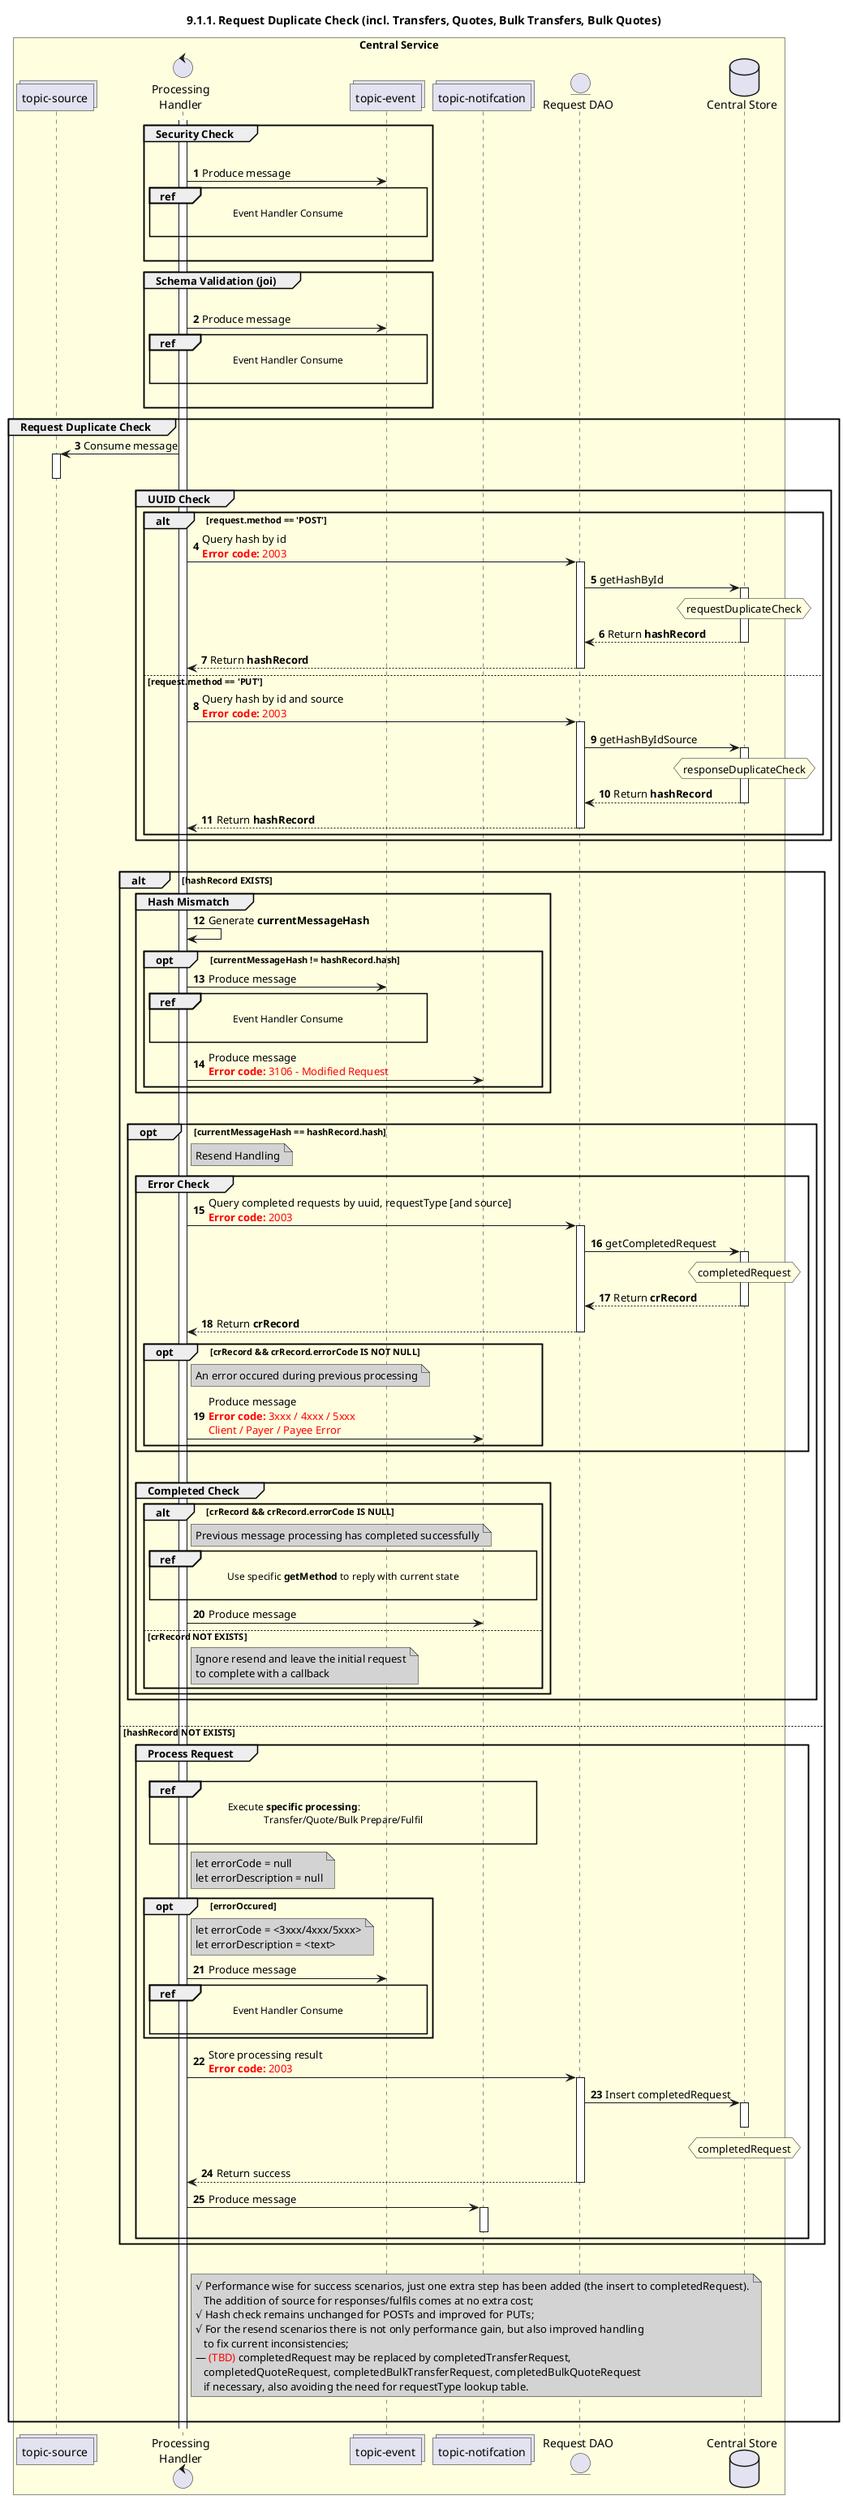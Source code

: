 /'*****
 License
 --------------
 Copyright © 2017 Bill & Melinda Gates Foundation
 The Mojaloop files are made available by the Bill & Melinda Gates Foundation under the Apache License, Version 2.0 (the "License") and you may not use these files except in compliance with the License. You may obtain a copy of the License at
 http://www.apache.org/licenses/LICENSE-2.0
 Unless required by applicable law or agreed to in writing, the Mojaloop files are distributed on an "AS IS" BASIS, WITHOUT WARRANTIES OR CONDITIONS OF ANY KIND, either express or implied. See the License for the specific language governing permissions and limitations under the License.
 Contributors
 --------------
 This is the official list of the Mojaloop project contributors for this file.
 Names of the original copyright holders (individuals or organizations)
 should be listed with a '*' in the first column. People who have
 contributed from an organization can be listed under the organization
 that actually holds the copyright for their contributions (see the
 Gates Foundation organization for an example). Those individuals should have
 their names indented and be marked with a '-'. Email address can be added
 optionally within square brackets <email>.
 * Gates Foundation
 - Name Surname <name.surname@gatesfoundation.com>

 * Georgi Georgiev <georgi.georgiev@modusbox.com>
 --------------
 ******'/

@startuml
' declate title
title 9.1.1. Request Duplicate Check (incl. Transfers, Quotes, Bulk Transfers, Bulk Quotes)

autonumber

' Actor Keys:
'   boundary - APIs/Interfaces, etc
'   collections - Kafka Topics
'   control - Kafka Consumers
'   entity - Database Access Objects
'   database - Database Persistance Store

' declare actors
collections "topic-source" as TOPIC_SOURCE
control "Processing\nHandler" as HANDLER
collections "topic-event" as TOPIC_EVENTS
collections "topic-notifcation" as TOPIC_NOTIFICATION
entity "Request DAO" as DAO
database "Central Store" as DB

box "Central Service" #LightYellow
    participant TOPIC_SOURCE
    participant HANDLER
    participant TOPIC_EVENTS
    participant TOPIC_NOTIFICATION
    participant DAO
    participant DB
end box

' start flow
group Security Check
    |||
    HANDLER -> TOPIC_EVENTS: Produce message
    ref over HANDLER, TOPIC_EVENTS: Event Handler Consume\n
    |||
end

group Schema Validation (joi)
    |||
    HANDLER -> TOPIC_EVENTS: Produce message
    ref over HANDLER, TOPIC_EVENTS: Event Handler Consume\n
    |||
end

activate HANDLER
group Request Duplicate Check
    TOPIC_SOURCE <- HANDLER: Consume message
    activate TOPIC_SOURCE
    deactivate TOPIC_SOURCE

    group UUID Check
        alt request.method == 'POST'
            HANDLER -> DAO: Query hash by id\n<color #red><b>Error code:</b> 2003</color>
            activate DAO
            DAO -> DB: getHashById
            hnote over DB #lightyellow
                requestDuplicateCheck
            end note
            activate DB
            DB --> DAO: Return **hashRecord**
            deactivate DB
            DAO --> HANDLER: Return **hashRecord**
            deactivate DAO
        else request.method == 'PUT'
            HANDLER -> DAO: Query hash by id and source\n<color #red><b>Error code:</b> 2003</color>
            activate DAO
            DAO -> DB: getHashByIdSource
            hnote over DB #lightyellow
                responseDuplicateCheck
            end note
            activate DB
            DB --> DAO: Return **hashRecord**
            deactivate DB
            DAO --> HANDLER: Return **hashRecord**
            deactivate DAO
        end
    end
    |||
    alt hashRecord EXISTS
        group Hash Mismatch
            HANDLER -> HANDLER: Generate **currentMessageHash**
            opt currentMessageHash != hashRecord.hash
                HANDLER -> TOPIC_EVENTS: Produce message
                ref over HANDLER, TOPIC_EVENTS: Event Handler Consume\n
                HANDLER -> TOPIC_NOTIFICATION: Produce message\n<color #red><b>Error code:</b> 3106 - Modified Request</color>
            end
        end
        |||

        opt currentMessageHash == hashRecord.hash
            note right of HANDLER #lightgrey
                Resend Handling
            end note

            group Error Check
                HANDLER -> DAO: Query completed requests by uuid, requestType [and source]\n<color #red><b>Error code:</b> 2003</color>
                activate DAO
                DAO -> DB: getCompletedRequest
                hnote over DB #lightyellow
                    completedRequest
                end note
                activate DB
                DB --> DAO: Return **crRecord**
                deactivate DB
                DAO --> HANDLER: Return **crRecord**
                deactivate DAO

                opt crRecord && crRecord.errorCode IS NOT NULL
                    note right of HANDLER #lightgrey
                        An error occured during previous processing
                    end note
                    HANDLER -> TOPIC_NOTIFICATION: Produce message\n<color #red><b>Error code:</b> 3xxx / 4xxx / 5xxx</color>\n<color #red>Client / Payer / Payee Error</color>
                end
            end
            |||

            group Completed Check
                alt crRecord && crRecord.errorCode IS NULL
                    note right of HANDLER #lightgrey
                        Previous message processing has completed successfully
                    end note
                    ref over HANDLER, TOPIC_NOTIFICATION: \tUse specific **getMethod** to reply with current state\t\t\n
                    HANDLER -> TOPIC_NOTIFICATION: Produce message
                else crRecord NOT EXISTS
                    note right of HANDLER #lightgrey
                        Ignore resend and leave the initial request
                        to complete with a callback
                    end note
                end
            end
        end
        |||
    else hashRecord NOT EXISTS
        group Process Request
            |||
            ref over HANDLER, TOPIC_NOTIFICATION: Execute **specific processing**:\t\t\t\t\t\nTransfer/Quote/Bulk Prepare/Fulfil\n

            note right of HANDLER #lightgrey
                let errorCode = null
                let errorDescription = null
            end note

            opt errorOccured
                note right of HANDLER #lightgrey
                    let errorCode = <3xxx/4xxx/5xxx>
                    let errorDescription = <text>
                end note
                HANDLER -> TOPIC_EVENTS: Produce message
                ref over HANDLER, TOPIC_EVENTS: Event Handler Consume\n
            end

            HANDLER -> DAO: Store processing result\n<color #red><b>Error code:</b> 2003</color>
            activate DAO
            DAO -> DB: Insert completedRequest
            hnote over DB #lightyellow
                completedRequest
            end note
            activate DB
            deactivate DB
            DAO --> HANDLER: Return success
            deactivate DAO

            HANDLER -> TOPIC_NOTIFICATION: Produce message
            activate TOPIC_NOTIFICATION
            deactivate TOPIC_NOTIFICATION
        end
    end
    |||

    note right of HANDLER #lightgrey
        √ Performance wise for success scenarios, just one extra step has been added (the insert to completedRequest).
           The addition of source for responses/fulfils comes at no extra cost;
        √ Hash check remains unchanged for POSTs and improved for PUTs;
        √ For the resend scenarios there is not only performance gain, but also improved handling
           to fix current inconsistencies;
        — <color #red>(TBD)</color> completedRequest may be replaced by completedTransferRequest,
           completedQuoteRequest, completedBulkTransferRequest, completedBulkQuoteRequest
           if necessary, also avoiding the need for requestType lookup table.
    end note
    |||
end

@enduml
